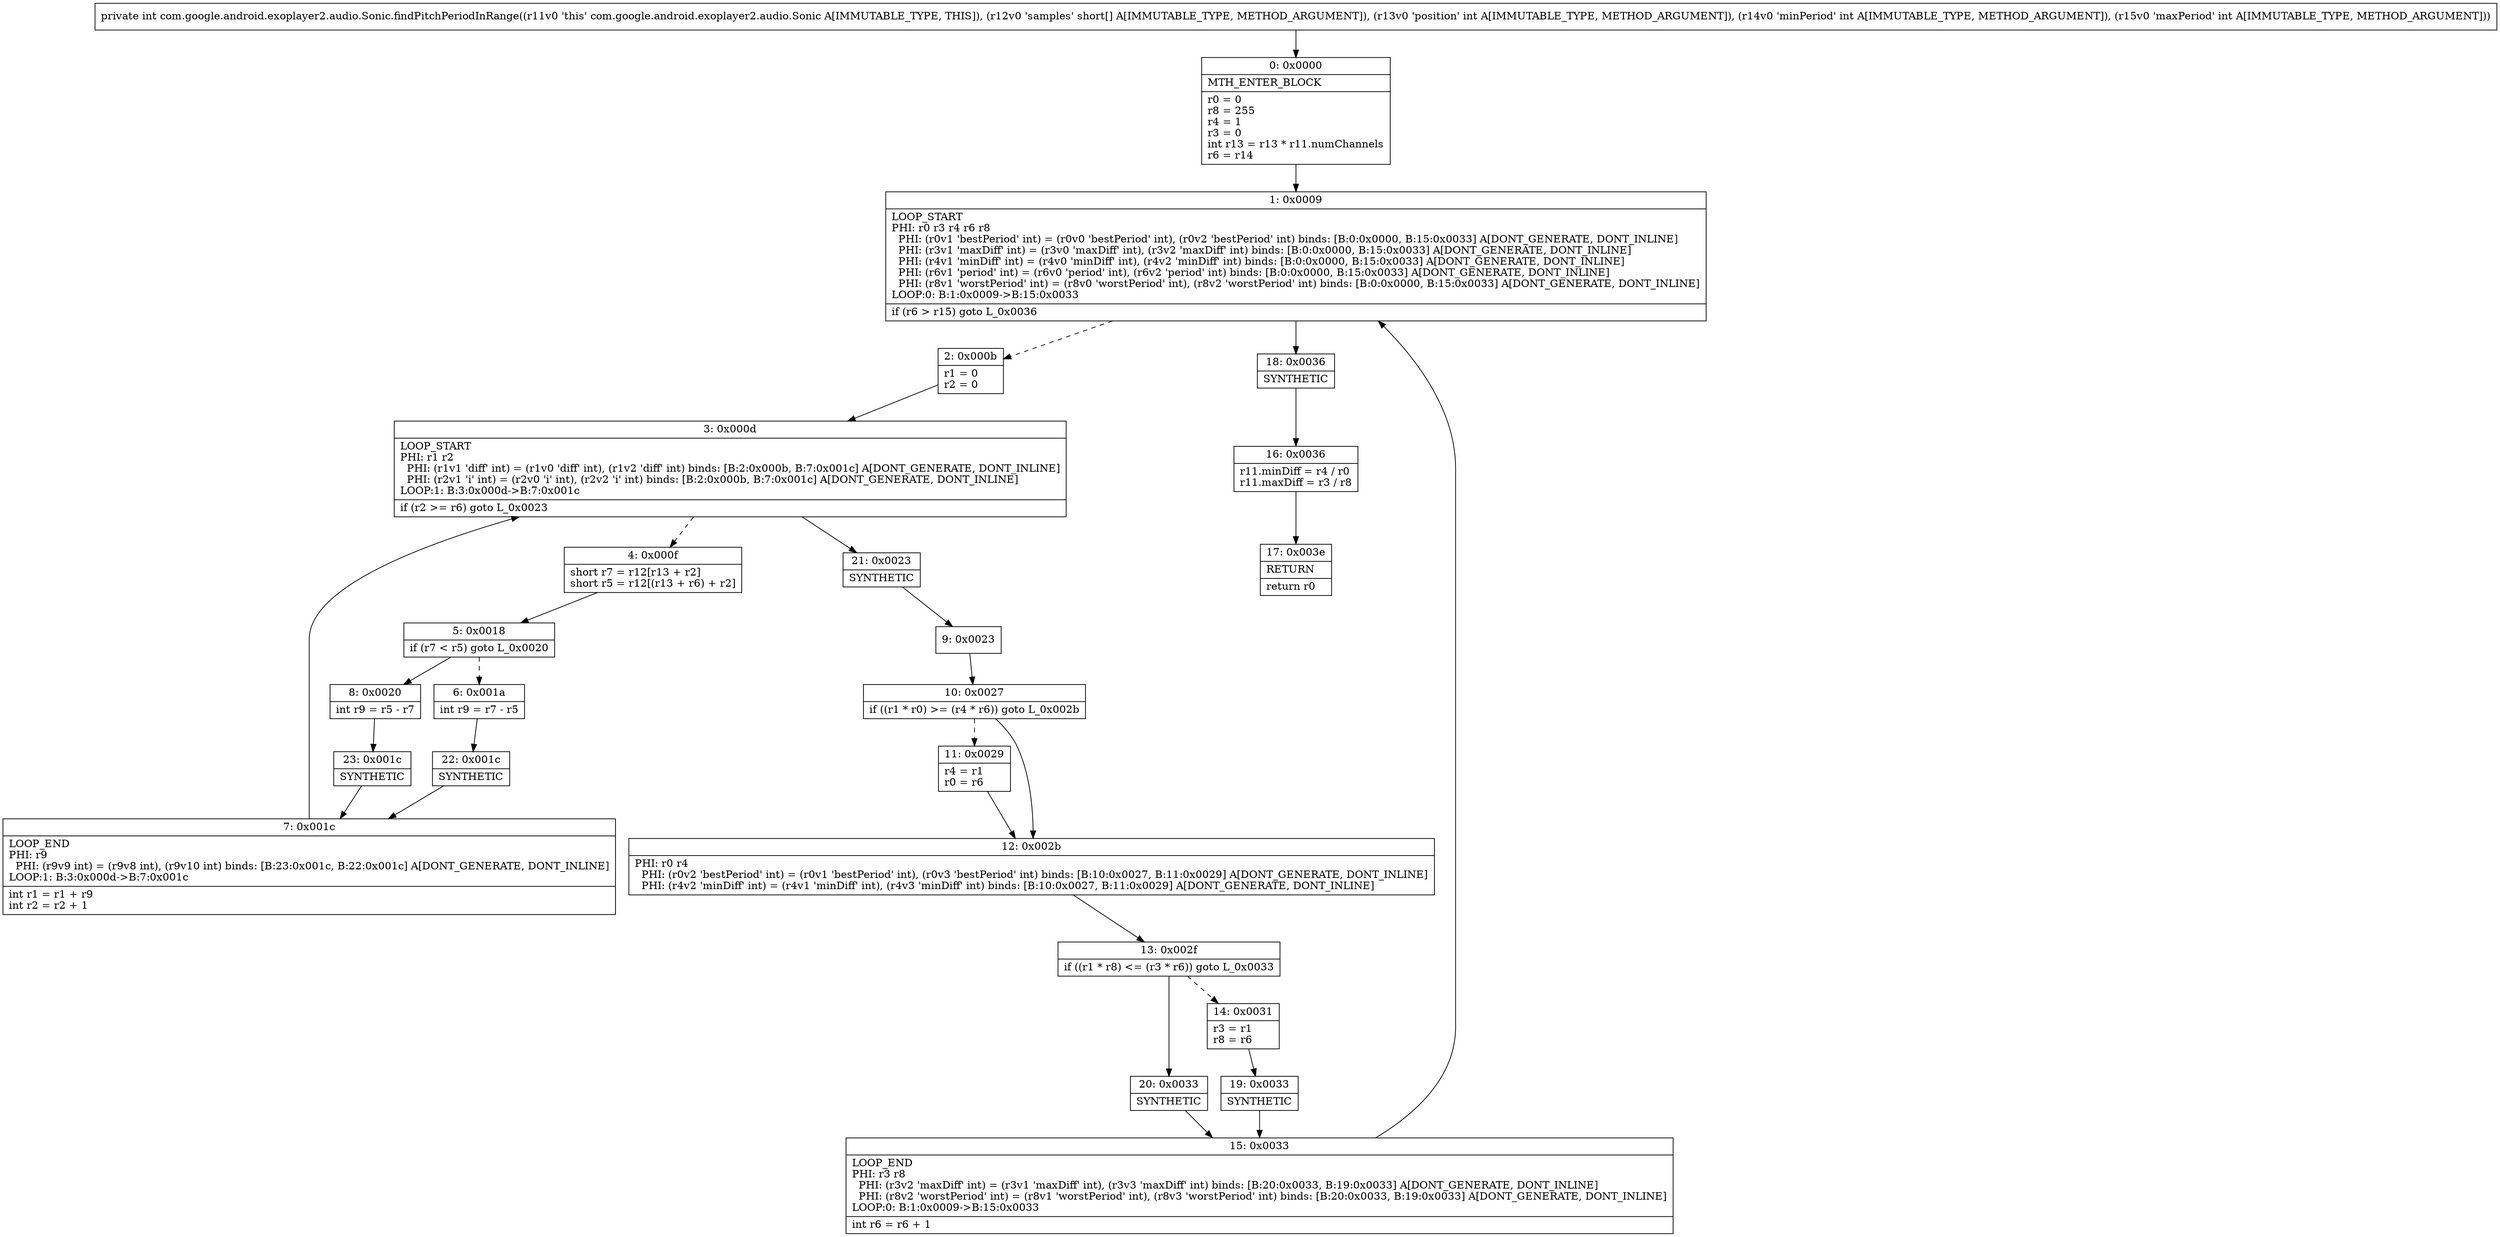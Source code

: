 digraph "CFG forcom.google.android.exoplayer2.audio.Sonic.findPitchPeriodInRange([SIII)I" {
Node_0 [shape=record,label="{0\:\ 0x0000|MTH_ENTER_BLOCK\l|r0 = 0\lr8 = 255\lr4 = 1\lr3 = 0\lint r13 = r13 * r11.numChannels\lr6 = r14\l}"];
Node_1 [shape=record,label="{1\:\ 0x0009|LOOP_START\lPHI: r0 r3 r4 r6 r8 \l  PHI: (r0v1 'bestPeriod' int) = (r0v0 'bestPeriod' int), (r0v2 'bestPeriod' int) binds: [B:0:0x0000, B:15:0x0033] A[DONT_GENERATE, DONT_INLINE]\l  PHI: (r3v1 'maxDiff' int) = (r3v0 'maxDiff' int), (r3v2 'maxDiff' int) binds: [B:0:0x0000, B:15:0x0033] A[DONT_GENERATE, DONT_INLINE]\l  PHI: (r4v1 'minDiff' int) = (r4v0 'minDiff' int), (r4v2 'minDiff' int) binds: [B:0:0x0000, B:15:0x0033] A[DONT_GENERATE, DONT_INLINE]\l  PHI: (r6v1 'period' int) = (r6v0 'period' int), (r6v2 'period' int) binds: [B:0:0x0000, B:15:0x0033] A[DONT_GENERATE, DONT_INLINE]\l  PHI: (r8v1 'worstPeriod' int) = (r8v0 'worstPeriod' int), (r8v2 'worstPeriod' int) binds: [B:0:0x0000, B:15:0x0033] A[DONT_GENERATE, DONT_INLINE]\lLOOP:0: B:1:0x0009\-\>B:15:0x0033\l|if (r6 \> r15) goto L_0x0036\l}"];
Node_2 [shape=record,label="{2\:\ 0x000b|r1 = 0\lr2 = 0\l}"];
Node_3 [shape=record,label="{3\:\ 0x000d|LOOP_START\lPHI: r1 r2 \l  PHI: (r1v1 'diff' int) = (r1v0 'diff' int), (r1v2 'diff' int) binds: [B:2:0x000b, B:7:0x001c] A[DONT_GENERATE, DONT_INLINE]\l  PHI: (r2v1 'i' int) = (r2v0 'i' int), (r2v2 'i' int) binds: [B:2:0x000b, B:7:0x001c] A[DONT_GENERATE, DONT_INLINE]\lLOOP:1: B:3:0x000d\-\>B:7:0x001c\l|if (r2 \>= r6) goto L_0x0023\l}"];
Node_4 [shape=record,label="{4\:\ 0x000f|short r7 = r12[r13 + r2]\lshort r5 = r12[(r13 + r6) + r2]\l}"];
Node_5 [shape=record,label="{5\:\ 0x0018|if (r7 \< r5) goto L_0x0020\l}"];
Node_6 [shape=record,label="{6\:\ 0x001a|int r9 = r7 \- r5\l}"];
Node_7 [shape=record,label="{7\:\ 0x001c|LOOP_END\lPHI: r9 \l  PHI: (r9v9 int) = (r9v8 int), (r9v10 int) binds: [B:23:0x001c, B:22:0x001c] A[DONT_GENERATE, DONT_INLINE]\lLOOP:1: B:3:0x000d\-\>B:7:0x001c\l|int r1 = r1 + r9\lint r2 = r2 + 1\l}"];
Node_8 [shape=record,label="{8\:\ 0x0020|int r9 = r5 \- r7\l}"];
Node_9 [shape=record,label="{9\:\ 0x0023}"];
Node_10 [shape=record,label="{10\:\ 0x0027|if ((r1 * r0) \>= (r4 * r6)) goto L_0x002b\l}"];
Node_11 [shape=record,label="{11\:\ 0x0029|r4 = r1\lr0 = r6\l}"];
Node_12 [shape=record,label="{12\:\ 0x002b|PHI: r0 r4 \l  PHI: (r0v2 'bestPeriod' int) = (r0v1 'bestPeriod' int), (r0v3 'bestPeriod' int) binds: [B:10:0x0027, B:11:0x0029] A[DONT_GENERATE, DONT_INLINE]\l  PHI: (r4v2 'minDiff' int) = (r4v1 'minDiff' int), (r4v3 'minDiff' int) binds: [B:10:0x0027, B:11:0x0029] A[DONT_GENERATE, DONT_INLINE]\l}"];
Node_13 [shape=record,label="{13\:\ 0x002f|if ((r1 * r8) \<= (r3 * r6)) goto L_0x0033\l}"];
Node_14 [shape=record,label="{14\:\ 0x0031|r3 = r1\lr8 = r6\l}"];
Node_15 [shape=record,label="{15\:\ 0x0033|LOOP_END\lPHI: r3 r8 \l  PHI: (r3v2 'maxDiff' int) = (r3v1 'maxDiff' int), (r3v3 'maxDiff' int) binds: [B:20:0x0033, B:19:0x0033] A[DONT_GENERATE, DONT_INLINE]\l  PHI: (r8v2 'worstPeriod' int) = (r8v1 'worstPeriod' int), (r8v3 'worstPeriod' int) binds: [B:20:0x0033, B:19:0x0033] A[DONT_GENERATE, DONT_INLINE]\lLOOP:0: B:1:0x0009\-\>B:15:0x0033\l|int r6 = r6 + 1\l}"];
Node_16 [shape=record,label="{16\:\ 0x0036|r11.minDiff = r4 \/ r0\lr11.maxDiff = r3 \/ r8\l}"];
Node_17 [shape=record,label="{17\:\ 0x003e|RETURN\l|return r0\l}"];
Node_18 [shape=record,label="{18\:\ 0x0036|SYNTHETIC\l}"];
Node_19 [shape=record,label="{19\:\ 0x0033|SYNTHETIC\l}"];
Node_20 [shape=record,label="{20\:\ 0x0033|SYNTHETIC\l}"];
Node_21 [shape=record,label="{21\:\ 0x0023|SYNTHETIC\l}"];
Node_22 [shape=record,label="{22\:\ 0x001c|SYNTHETIC\l}"];
Node_23 [shape=record,label="{23\:\ 0x001c|SYNTHETIC\l}"];
MethodNode[shape=record,label="{private int com.google.android.exoplayer2.audio.Sonic.findPitchPeriodInRange((r11v0 'this' com.google.android.exoplayer2.audio.Sonic A[IMMUTABLE_TYPE, THIS]), (r12v0 'samples' short[] A[IMMUTABLE_TYPE, METHOD_ARGUMENT]), (r13v0 'position' int A[IMMUTABLE_TYPE, METHOD_ARGUMENT]), (r14v0 'minPeriod' int A[IMMUTABLE_TYPE, METHOD_ARGUMENT]), (r15v0 'maxPeriod' int A[IMMUTABLE_TYPE, METHOD_ARGUMENT])) }"];
MethodNode -> Node_0;
Node_0 -> Node_1;
Node_1 -> Node_2[style=dashed];
Node_1 -> Node_18;
Node_2 -> Node_3;
Node_3 -> Node_4[style=dashed];
Node_3 -> Node_21;
Node_4 -> Node_5;
Node_5 -> Node_6[style=dashed];
Node_5 -> Node_8;
Node_6 -> Node_22;
Node_7 -> Node_3;
Node_8 -> Node_23;
Node_9 -> Node_10;
Node_10 -> Node_11[style=dashed];
Node_10 -> Node_12;
Node_11 -> Node_12;
Node_12 -> Node_13;
Node_13 -> Node_14[style=dashed];
Node_13 -> Node_20;
Node_14 -> Node_19;
Node_15 -> Node_1;
Node_16 -> Node_17;
Node_18 -> Node_16;
Node_19 -> Node_15;
Node_20 -> Node_15;
Node_21 -> Node_9;
Node_22 -> Node_7;
Node_23 -> Node_7;
}


